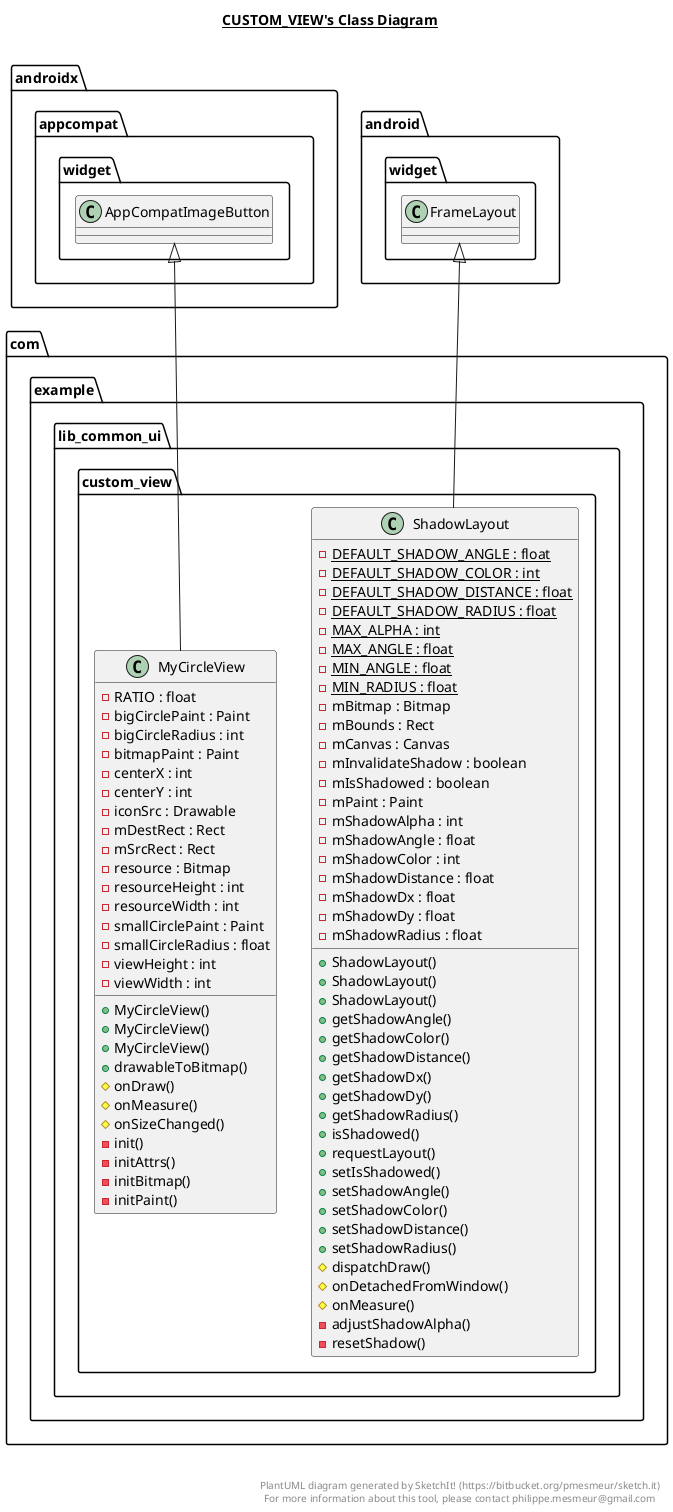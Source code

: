 @startuml

title __CUSTOM_VIEW's Class Diagram__\n

  namespace com.example.lib_common_ui {
    namespace custom_view {
      class com.example.lib_common_ui.custom_view.MyCircleView {
          - RATIO : float
          - bigCirclePaint : Paint
          - bigCircleRadius : int
          - bitmapPaint : Paint
          - centerX : int
          - centerY : int
          - iconSrc : Drawable
          - mDestRect : Rect
          - mSrcRect : Rect
          - resource : Bitmap
          - resourceHeight : int
          - resourceWidth : int
          - smallCirclePaint : Paint
          - smallCircleRadius : float
          - viewHeight : int
          - viewWidth : int
          + MyCircleView()
          + MyCircleView()
          + MyCircleView()
          + drawableToBitmap()
          # onDraw()
          # onMeasure()
          # onSizeChanged()
          - init()
          - initAttrs()
          - initBitmap()
          - initPaint()
      }
    }
  }
  

  namespace com.example.lib_common_ui {
    namespace custom_view {
      class com.example.lib_common_ui.custom_view.ShadowLayout {
          {static} - DEFAULT_SHADOW_ANGLE : float
          {static} - DEFAULT_SHADOW_COLOR : int
          {static} - DEFAULT_SHADOW_DISTANCE : float
          {static} - DEFAULT_SHADOW_RADIUS : float
          {static} - MAX_ALPHA : int
          {static} - MAX_ANGLE : float
          {static} - MIN_ANGLE : float
          {static} - MIN_RADIUS : float
          - mBitmap : Bitmap
          - mBounds : Rect
          - mCanvas : Canvas
          - mInvalidateShadow : boolean
          - mIsShadowed : boolean
          - mPaint : Paint
          - mShadowAlpha : int
          - mShadowAngle : float
          - mShadowColor : int
          - mShadowDistance : float
          - mShadowDx : float
          - mShadowDy : float
          - mShadowRadius : float
          + ShadowLayout()
          + ShadowLayout()
          + ShadowLayout()
          + getShadowAngle()
          + getShadowColor()
          + getShadowDistance()
          + getShadowDx()
          + getShadowDy()
          + getShadowRadius()
          + isShadowed()
          + requestLayout()
          + setIsShadowed()
          + setShadowAngle()
          + setShadowColor()
          + setShadowDistance()
          + setShadowRadius()
          # dispatchDraw()
          # onDetachedFromWindow()
          # onMeasure()
          - adjustShadowAlpha()
          - resetShadow()
      }
    }
  }
  

  com.example.lib_common_ui.custom_view.MyCircleView -up-|> androidx.appcompat.widget.AppCompatImageButton
  com.example.lib_common_ui.custom_view.ShadowLayout -up-|> android.widget.FrameLayout


right footer


PlantUML diagram generated by SketchIt! (https://bitbucket.org/pmesmeur/sketch.it)
For more information about this tool, please contact philippe.mesmeur@gmail.com
endfooter

@enduml
